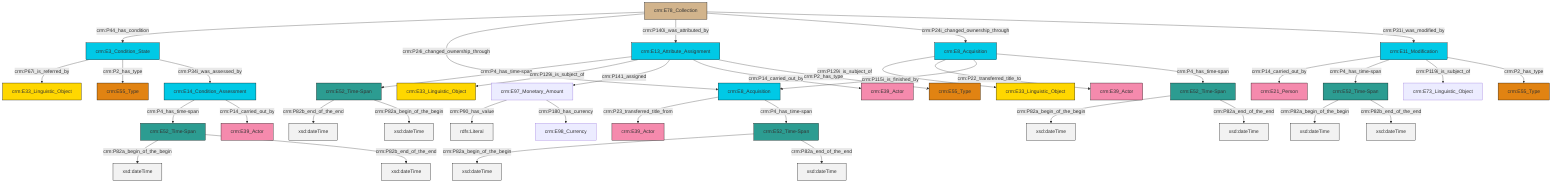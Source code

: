 graph TD
classDef Literal fill:#f2f2f2,stroke:#000000;
classDef CRM_Entity fill:#FFFFFF,stroke:#000000;
classDef Temporal_Entity fill:#00C9E6, stroke:#000000;
classDef Type fill:#E18312, stroke:#000000;
classDef Time-Span fill:#2C9C91, stroke:#000000;
classDef Appellation fill:#FFEB7F, stroke:#000000;
classDef Place fill:#008836, stroke:#000000;
classDef Persistent_Item fill:#B266B2, stroke:#000000;
classDef Conceptual_Object fill:#FFD700, stroke:#000000;
classDef Physical_Thing fill:#D2B48C, stroke:#000000;
classDef Actor fill:#f58aad, stroke:#000000;
classDef PC_Classes fill:#4ce600, stroke:#000000;
classDef Multi fill:#cccccc,stroke:#000000;

4["crm:E3_Condition_State"]:::Temporal_Entity -->|crm:P67i_is_referred_by| 2["crm:E33_Linguistic_Object"]:::Conceptual_Object
5["crm:E52_Time-Span"]:::Time-Span -->|crm:P82a_begin_of_the_begin| 6[xsd:dateTime]:::Literal
7["crm:E8_Acquisition"]:::Temporal_Entity -->|crm:P129i_is_subject_of| 8["crm:E33_Linguistic_Object"]:::Conceptual_Object
11["crm:E11_Modification"]:::Temporal_Entity -->|crm:P14_carried_out_by| 12["crm:E21_Person"]:::Actor
7["crm:E8_Acquisition"]:::Temporal_Entity -->|crm:P22_transferred_title_to| 13["crm:E39_Actor"]:::Actor
14["crm:E13_Attribute_Assignment"]:::Temporal_Entity -->|crm:P4_has_time-span| 9["crm:E52_Time-Span"]:::Time-Span
14["crm:E13_Attribute_Assignment"]:::Temporal_Entity -->|crm:P129i_is_subject_of| 15["crm:E33_Linguistic_Object"]:::Conceptual_Object
16["crm:E52_Time-Span"]:::Time-Span -->|crm:P82a_begin_of_the_begin| 17[xsd:dateTime]:::Literal
0["crm:E78_Collection"]:::Physical_Thing -->|crm:P44_has_condition| 4["crm:E3_Condition_State"]:::Temporal_Entity
22["crm:E14_Condition_Assessment"]:::Temporal_Entity -->|crm:P4_has_time-span| 16["crm:E52_Time-Span"]:::Time-Span
9["crm:E52_Time-Span"]:::Time-Span -->|crm:P82b_end_of_the_end| 23[xsd:dateTime]:::Literal
0["crm:E78_Collection"]:::Physical_Thing -->|crm:P24i_changed_ownership_through| 18["crm:E8_Acquisition"]:::Temporal_Entity
11["crm:E11_Modification"]:::Temporal_Entity -->|crm:P4_has_time-span| 28["crm:E52_Time-Span"]:::Time-Span
4["crm:E3_Condition_State"]:::Temporal_Entity -->|crm:P2_has_type| 29["crm:E55_Type"]:::Type
28["crm:E52_Time-Span"]:::Time-Span -->|crm:P82a_begin_of_the_begin| 30[xsd:dateTime]:::Literal
28["crm:E52_Time-Span"]:::Time-Span -->|crm:P82b_end_of_the_end| 31[xsd:dateTime]:::Literal
14["crm:E13_Attribute_Assignment"]:::Temporal_Entity -->|crm:P141_assigned| 33["crm:E97_Monetary_Amount"]:::Default
16["crm:E52_Time-Span"]:::Time-Span -->|crm:P82b_end_of_the_end| 34[xsd:dateTime]:::Literal
33["crm:E97_Monetary_Amount"]:::Default -->|crm:P90_has_value| 35[rdfs:Literal]:::Literal
24["crm:E52_Time-Span"]:::Time-Span -->|crm:P82a_begin_of_the_begin| 37[xsd:dateTime]:::Literal
0["crm:E78_Collection"]:::Physical_Thing -->|crm:P140i_was_attributed_by| 14["crm:E13_Attribute_Assignment"]:::Temporal_Entity
22["crm:E14_Condition_Assessment"]:::Temporal_Entity -->|crm:P14_carried_out_by| 40["crm:E39_Actor"]:::Actor
7["crm:E8_Acquisition"]:::Temporal_Entity -->|crm:P115i_is_finished_by| 18["crm:E8_Acquisition"]:::Temporal_Entity
4["crm:E3_Condition_State"]:::Temporal_Entity -->|crm:P34i_was_assessed_by| 22["crm:E14_Condition_Assessment"]:::Temporal_Entity
7["crm:E8_Acquisition"]:::Temporal_Entity -->|crm:P4_has_time-span| 24["crm:E52_Time-Span"]:::Time-Span
14["crm:E13_Attribute_Assignment"]:::Temporal_Entity -->|crm:P14_carried_out_by| 20["crm:E39_Actor"]:::Actor
18["crm:E8_Acquisition"]:::Temporal_Entity -->|crm:P23_transferred_title_from| 44["crm:E39_Actor"]:::Actor
24["crm:E52_Time-Span"]:::Time-Span -->|crm:P82a_end_of_the_end| 53[xsd:dateTime]:::Literal
18["crm:E8_Acquisition"]:::Temporal_Entity -->|crm:P4_has_time-span| 5["crm:E52_Time-Span"]:::Time-Span
0["crm:E78_Collection"]:::Physical_Thing -->|crm:P24i_changed_ownership_through| 7["crm:E8_Acquisition"]:::Temporal_Entity
0["crm:E78_Collection"]:::Physical_Thing -->|crm:P31i_was_modified_by| 11["crm:E11_Modification"]:::Temporal_Entity
11["crm:E11_Modification"]:::Temporal_Entity -->|crm:P119i_is_subject_of| 45["crm:E73_Linguistic_Object"]:::Default
11["crm:E11_Modification"]:::Temporal_Entity -->|crm:P2_has_type| 50["crm:E55_Type"]:::Type
33["crm:E97_Monetary_Amount"]:::Default -->|crm:P180_has_currency| 42["crm:E98_Currency"]:::Default
5["crm:E52_Time-Span"]:::Time-Span -->|crm:P82a_end_of_the_end| 60[xsd:dateTime]:::Literal
9["crm:E52_Time-Span"]:::Time-Span -->|crm:P82a_begin_of_the_begin| 61[xsd:dateTime]:::Literal
14["crm:E13_Attribute_Assignment"]:::Temporal_Entity -->|crm:P2_has_type| 56["crm:E55_Type"]:::Type
